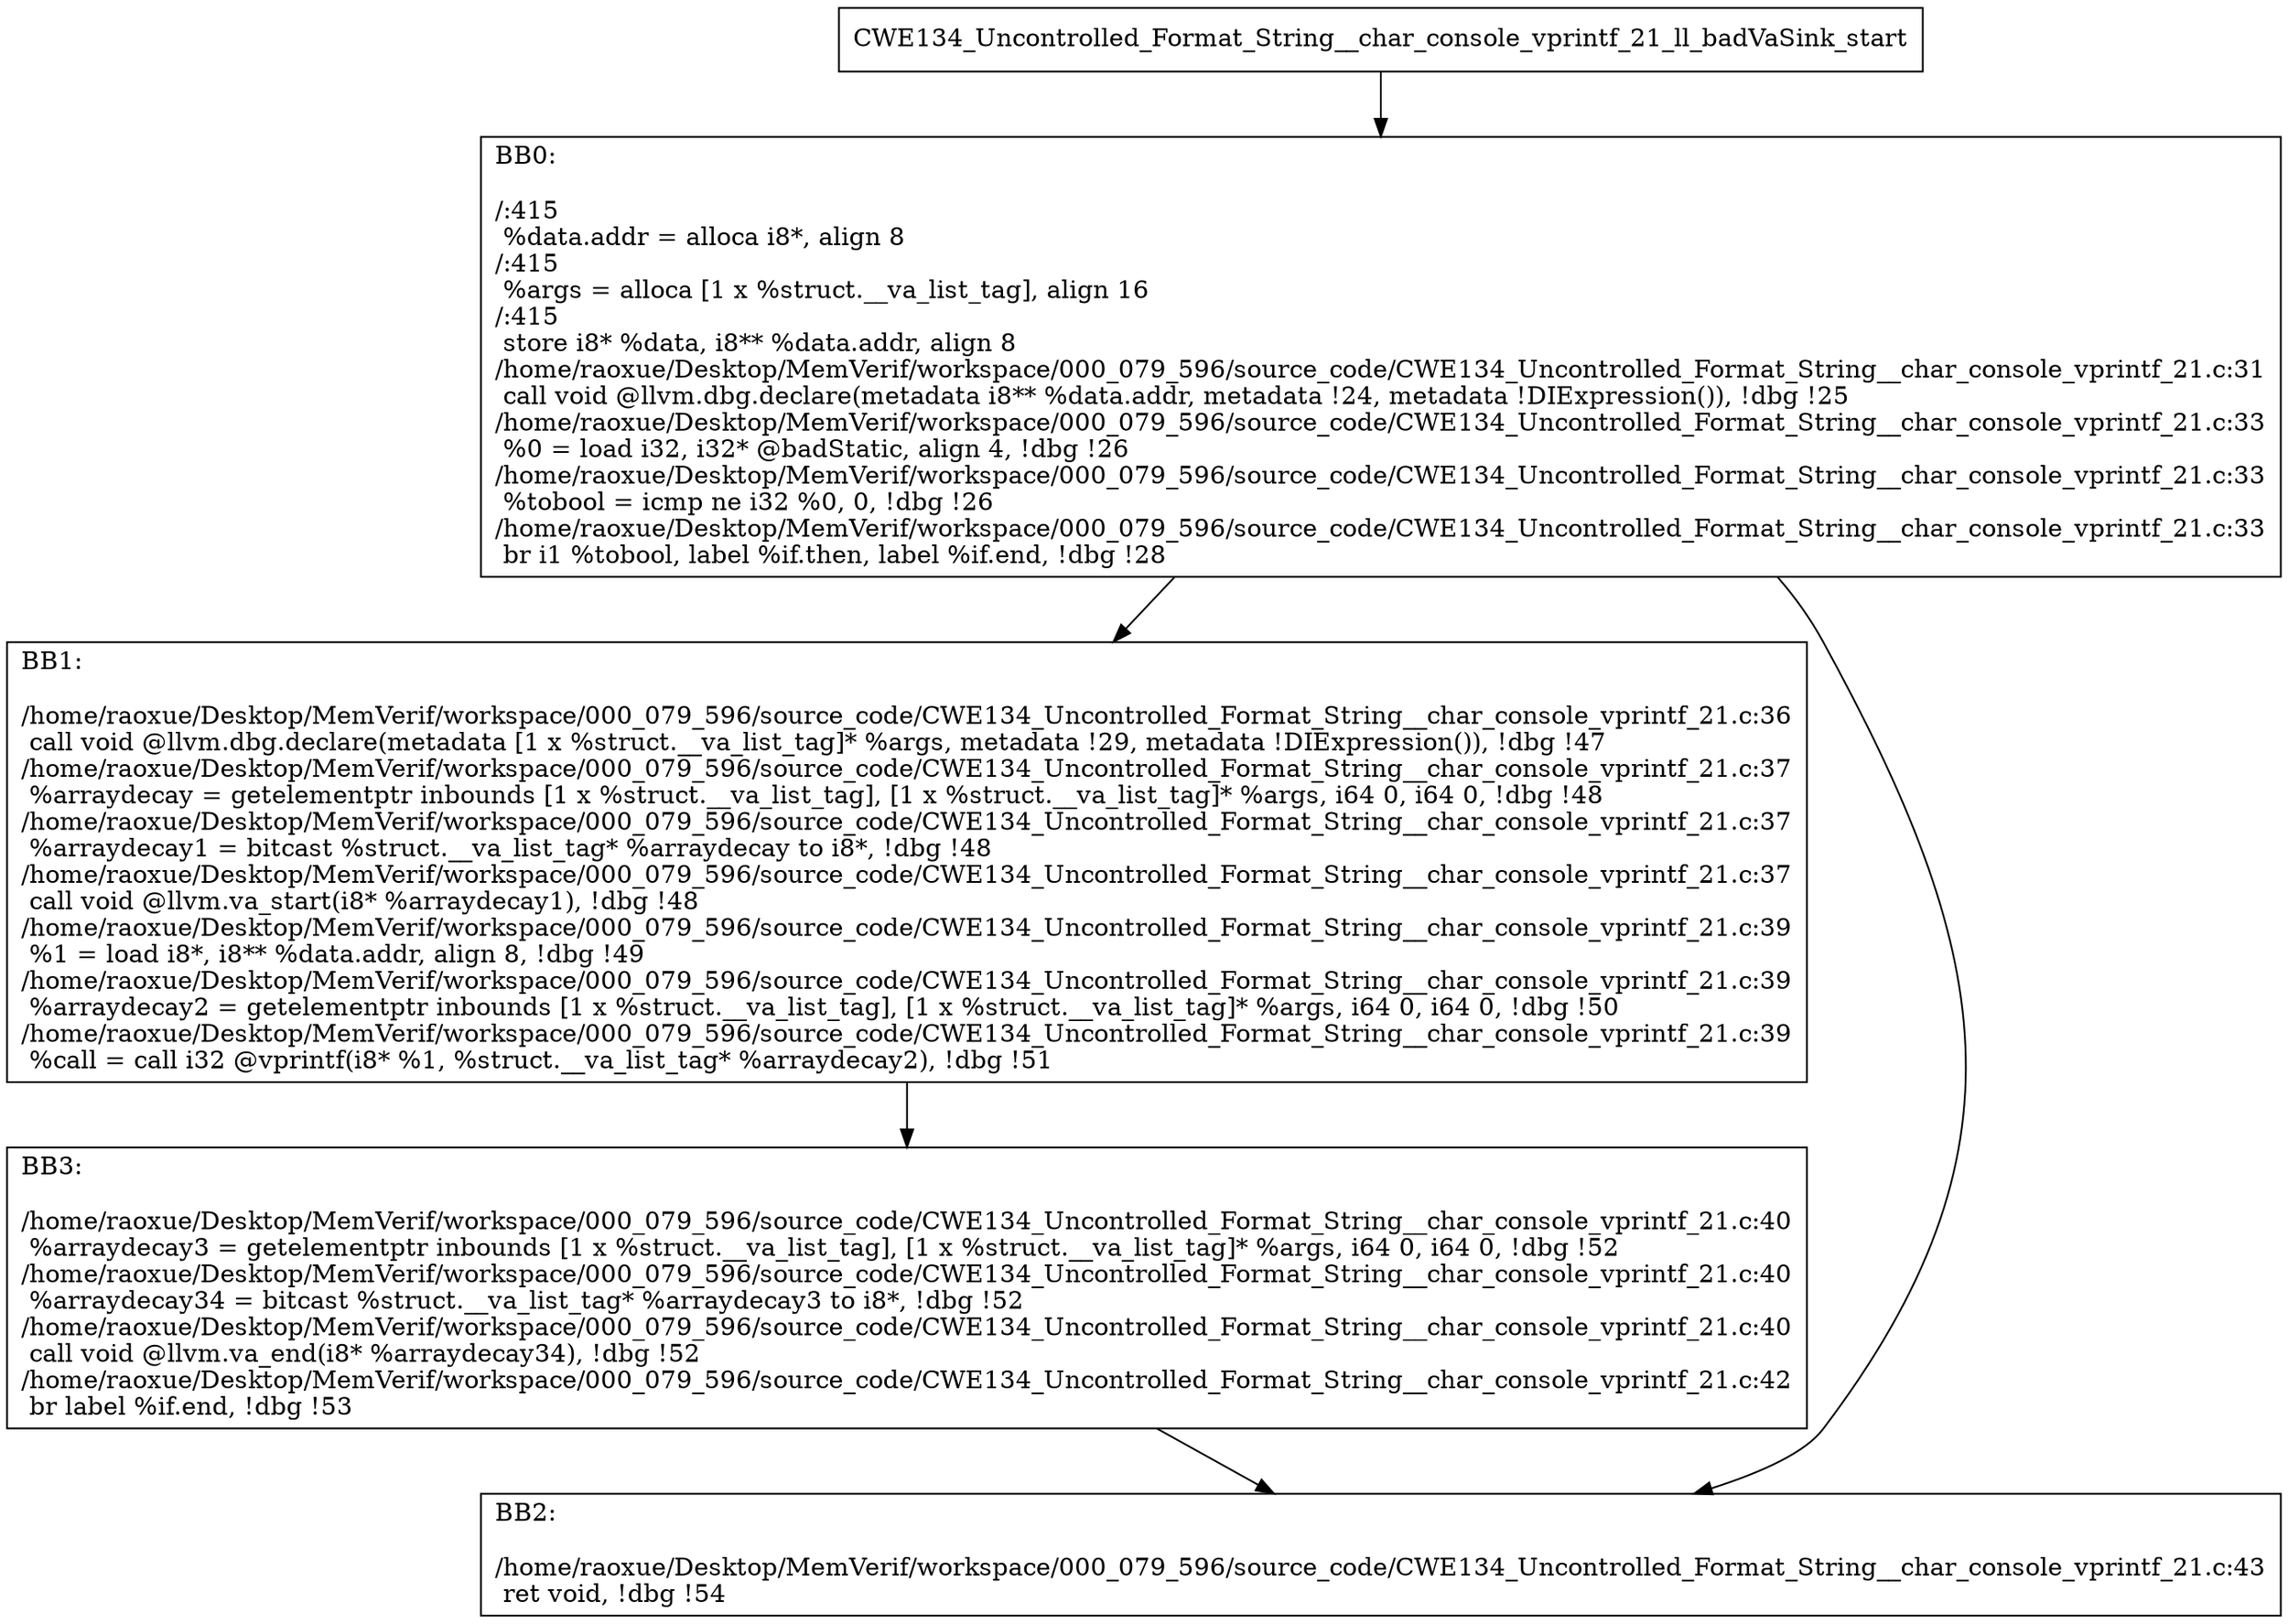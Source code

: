 digraph "CFG for'CWE134_Uncontrolled_Format_String__char_console_vprintf_21_ll_badVaSink' function" {
	BBCWE134_Uncontrolled_Format_String__char_console_vprintf_21_ll_badVaSink_start[shape=record,label="{CWE134_Uncontrolled_Format_String__char_console_vprintf_21_ll_badVaSink_start}"];
	BBCWE134_Uncontrolled_Format_String__char_console_vprintf_21_ll_badVaSink_start-> CWE134_Uncontrolled_Format_String__char_console_vprintf_21_ll_badVaSinkBB0;
	CWE134_Uncontrolled_Format_String__char_console_vprintf_21_ll_badVaSinkBB0 [shape=record, label="{BB0:\l\l/:415\l
  %data.addr = alloca i8*, align 8\l
/:415\l
  %args = alloca [1 x %struct.__va_list_tag], align 16\l
/:415\l
  store i8* %data, i8** %data.addr, align 8\l
/home/raoxue/Desktop/MemVerif/workspace/000_079_596/source_code/CWE134_Uncontrolled_Format_String__char_console_vprintf_21.c:31\l
  call void @llvm.dbg.declare(metadata i8** %data.addr, metadata !24, metadata !DIExpression()), !dbg !25\l
/home/raoxue/Desktop/MemVerif/workspace/000_079_596/source_code/CWE134_Uncontrolled_Format_String__char_console_vprintf_21.c:33\l
  %0 = load i32, i32* @badStatic, align 4, !dbg !26\l
/home/raoxue/Desktop/MemVerif/workspace/000_079_596/source_code/CWE134_Uncontrolled_Format_String__char_console_vprintf_21.c:33\l
  %tobool = icmp ne i32 %0, 0, !dbg !26\l
/home/raoxue/Desktop/MemVerif/workspace/000_079_596/source_code/CWE134_Uncontrolled_Format_String__char_console_vprintf_21.c:33\l
  br i1 %tobool, label %if.then, label %if.end, !dbg !28\l
}"];
	CWE134_Uncontrolled_Format_String__char_console_vprintf_21_ll_badVaSinkBB0-> CWE134_Uncontrolled_Format_String__char_console_vprintf_21_ll_badVaSinkBB1;
	CWE134_Uncontrolled_Format_String__char_console_vprintf_21_ll_badVaSinkBB0-> CWE134_Uncontrolled_Format_String__char_console_vprintf_21_ll_badVaSinkBB2;
	CWE134_Uncontrolled_Format_String__char_console_vprintf_21_ll_badVaSinkBB1 [shape=record, label="{BB1:\l\l/home/raoxue/Desktop/MemVerif/workspace/000_079_596/source_code/CWE134_Uncontrolled_Format_String__char_console_vprintf_21.c:36\l
  call void @llvm.dbg.declare(metadata [1 x %struct.__va_list_tag]* %args, metadata !29, metadata !DIExpression()), !dbg !47\l
/home/raoxue/Desktop/MemVerif/workspace/000_079_596/source_code/CWE134_Uncontrolled_Format_String__char_console_vprintf_21.c:37\l
  %arraydecay = getelementptr inbounds [1 x %struct.__va_list_tag], [1 x %struct.__va_list_tag]* %args, i64 0, i64 0, !dbg !48\l
/home/raoxue/Desktop/MemVerif/workspace/000_079_596/source_code/CWE134_Uncontrolled_Format_String__char_console_vprintf_21.c:37\l
  %arraydecay1 = bitcast %struct.__va_list_tag* %arraydecay to i8*, !dbg !48\l
/home/raoxue/Desktop/MemVerif/workspace/000_079_596/source_code/CWE134_Uncontrolled_Format_String__char_console_vprintf_21.c:37\l
  call void @llvm.va_start(i8* %arraydecay1), !dbg !48\l
/home/raoxue/Desktop/MemVerif/workspace/000_079_596/source_code/CWE134_Uncontrolled_Format_String__char_console_vprintf_21.c:39\l
  %1 = load i8*, i8** %data.addr, align 8, !dbg !49\l
/home/raoxue/Desktop/MemVerif/workspace/000_079_596/source_code/CWE134_Uncontrolled_Format_String__char_console_vprintf_21.c:39\l
  %arraydecay2 = getelementptr inbounds [1 x %struct.__va_list_tag], [1 x %struct.__va_list_tag]* %args, i64 0, i64 0, !dbg !50\l
/home/raoxue/Desktop/MemVerif/workspace/000_079_596/source_code/CWE134_Uncontrolled_Format_String__char_console_vprintf_21.c:39\l
  %call = call i32 @vprintf(i8* %1, %struct.__va_list_tag* %arraydecay2), !dbg !51\l
}"];
	CWE134_Uncontrolled_Format_String__char_console_vprintf_21_ll_badVaSinkBB1-> CWE134_Uncontrolled_Format_String__char_console_vprintf_21_ll_badVaSinkBB3;
	CWE134_Uncontrolled_Format_String__char_console_vprintf_21_ll_badVaSinkBB3 [shape=record, label="{BB3:\l\l/home/raoxue/Desktop/MemVerif/workspace/000_079_596/source_code/CWE134_Uncontrolled_Format_String__char_console_vprintf_21.c:40\l
  %arraydecay3 = getelementptr inbounds [1 x %struct.__va_list_tag], [1 x %struct.__va_list_tag]* %args, i64 0, i64 0, !dbg !52\l
/home/raoxue/Desktop/MemVerif/workspace/000_079_596/source_code/CWE134_Uncontrolled_Format_String__char_console_vprintf_21.c:40\l
  %arraydecay34 = bitcast %struct.__va_list_tag* %arraydecay3 to i8*, !dbg !52\l
/home/raoxue/Desktop/MemVerif/workspace/000_079_596/source_code/CWE134_Uncontrolled_Format_String__char_console_vprintf_21.c:40\l
  call void @llvm.va_end(i8* %arraydecay34), !dbg !52\l
/home/raoxue/Desktop/MemVerif/workspace/000_079_596/source_code/CWE134_Uncontrolled_Format_String__char_console_vprintf_21.c:42\l
  br label %if.end, !dbg !53\l
}"];
	CWE134_Uncontrolled_Format_String__char_console_vprintf_21_ll_badVaSinkBB3-> CWE134_Uncontrolled_Format_String__char_console_vprintf_21_ll_badVaSinkBB2;
	CWE134_Uncontrolled_Format_String__char_console_vprintf_21_ll_badVaSinkBB2 [shape=record, label="{BB2:\l\l/home/raoxue/Desktop/MemVerif/workspace/000_079_596/source_code/CWE134_Uncontrolled_Format_String__char_console_vprintf_21.c:43\l
  ret void, !dbg !54\l
}"];
}
